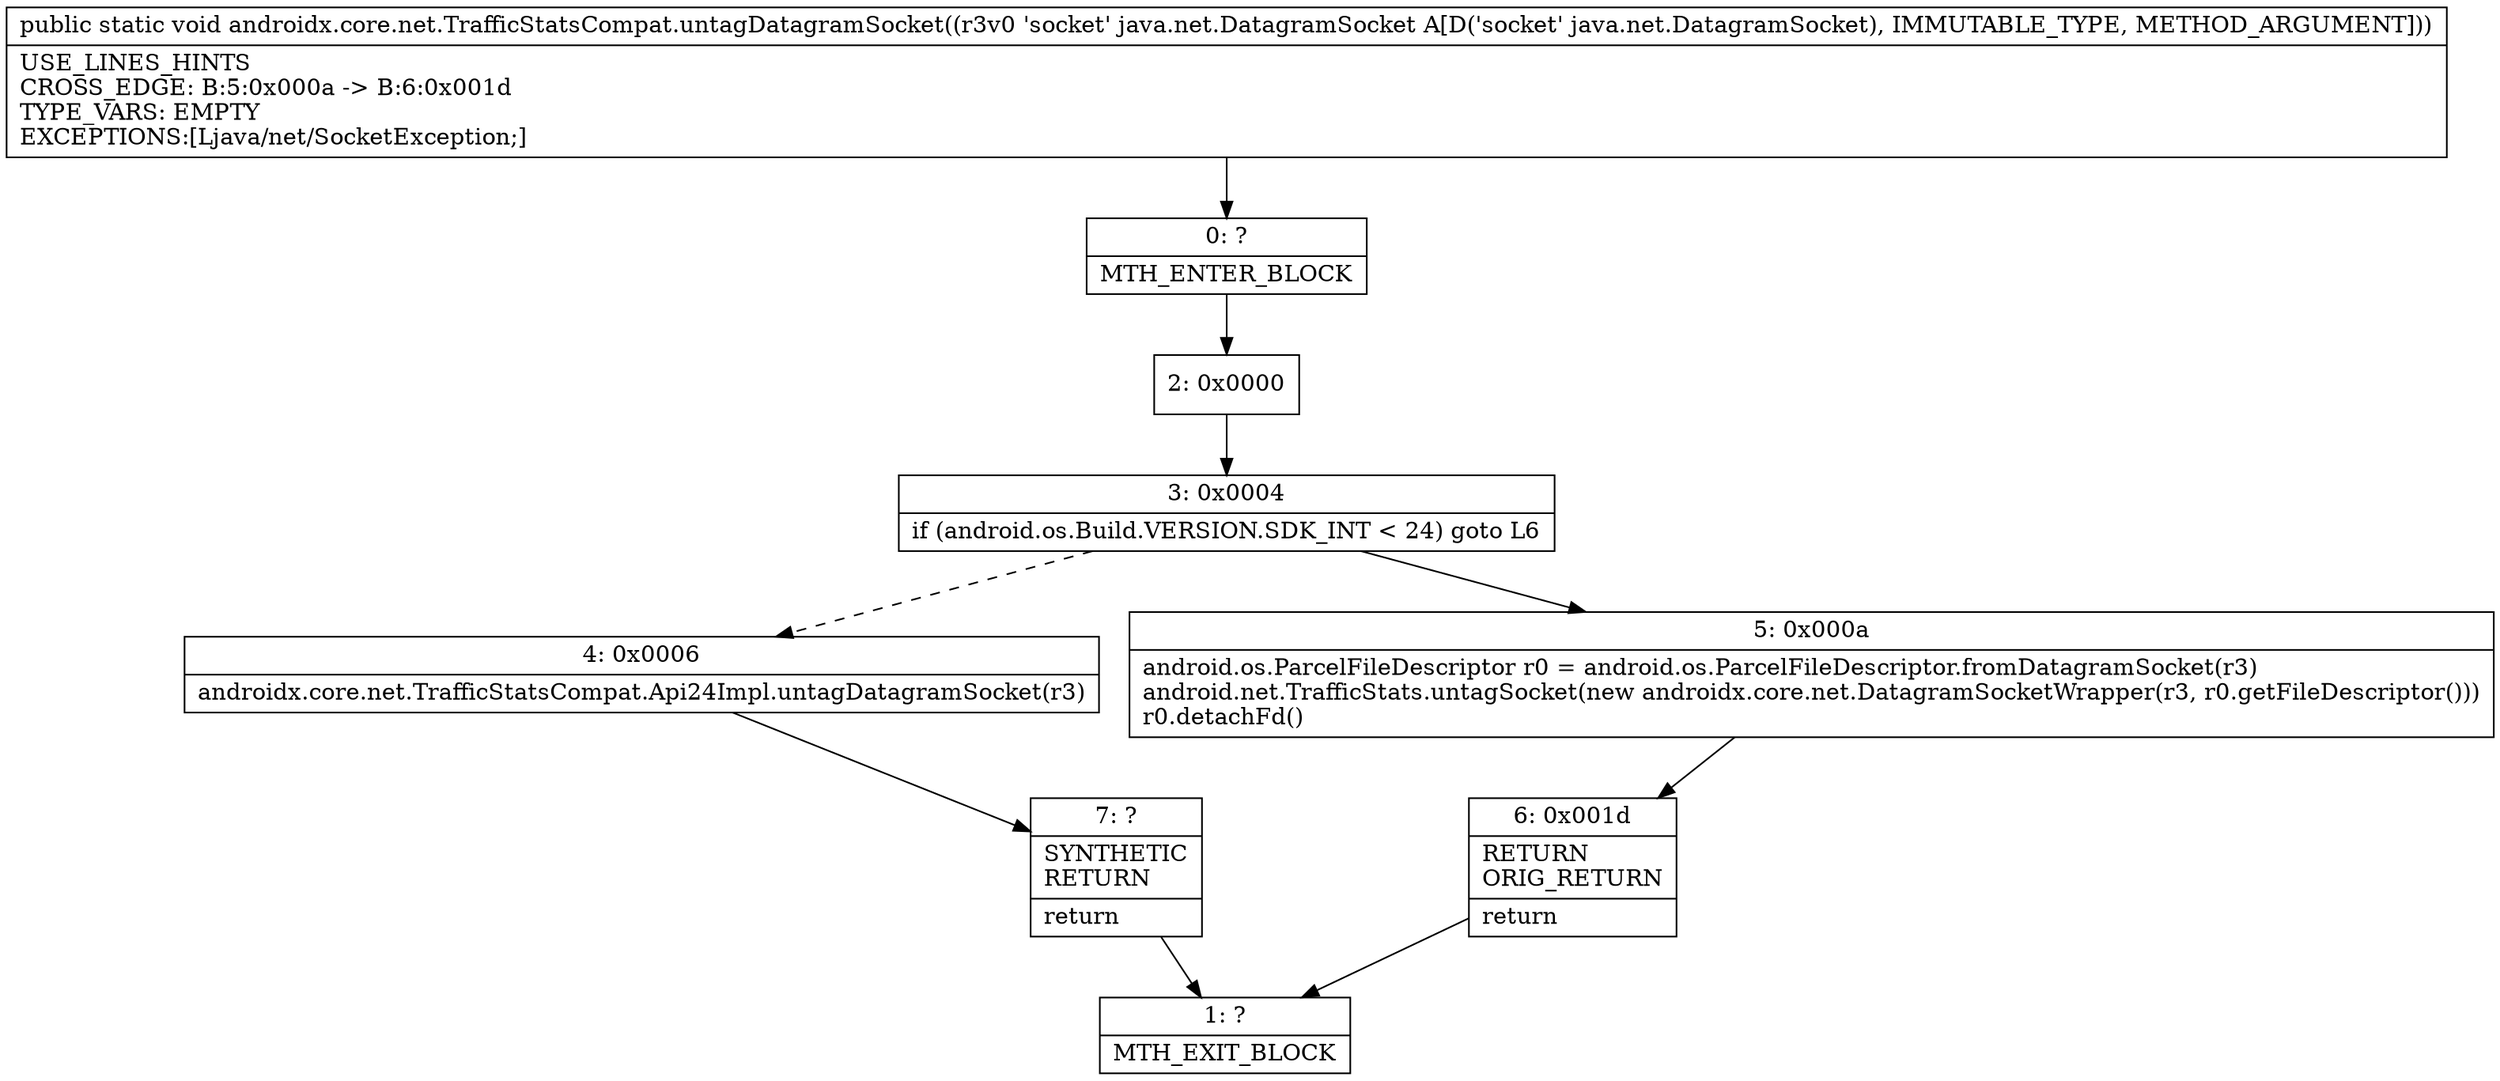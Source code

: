 digraph "CFG forandroidx.core.net.TrafficStatsCompat.untagDatagramSocket(Ljava\/net\/DatagramSocket;)V" {
Node_0 [shape=record,label="{0\:\ ?|MTH_ENTER_BLOCK\l}"];
Node_2 [shape=record,label="{2\:\ 0x0000}"];
Node_3 [shape=record,label="{3\:\ 0x0004|if (android.os.Build.VERSION.SDK_INT \< 24) goto L6\l}"];
Node_4 [shape=record,label="{4\:\ 0x0006|androidx.core.net.TrafficStatsCompat.Api24Impl.untagDatagramSocket(r3)\l}"];
Node_7 [shape=record,label="{7\:\ ?|SYNTHETIC\lRETURN\l|return\l}"];
Node_1 [shape=record,label="{1\:\ ?|MTH_EXIT_BLOCK\l}"];
Node_5 [shape=record,label="{5\:\ 0x000a|android.os.ParcelFileDescriptor r0 = android.os.ParcelFileDescriptor.fromDatagramSocket(r3)\landroid.net.TrafficStats.untagSocket(new androidx.core.net.DatagramSocketWrapper(r3, r0.getFileDescriptor()))\lr0.detachFd()\l}"];
Node_6 [shape=record,label="{6\:\ 0x001d|RETURN\lORIG_RETURN\l|return\l}"];
MethodNode[shape=record,label="{public static void androidx.core.net.TrafficStatsCompat.untagDatagramSocket((r3v0 'socket' java.net.DatagramSocket A[D('socket' java.net.DatagramSocket), IMMUTABLE_TYPE, METHOD_ARGUMENT]))  | USE_LINES_HINTS\lCROSS_EDGE: B:5:0x000a \-\> B:6:0x001d\lTYPE_VARS: EMPTY\lEXCEPTIONS:[Ljava\/net\/SocketException;]\l}"];
MethodNode -> Node_0;Node_0 -> Node_2;
Node_2 -> Node_3;
Node_3 -> Node_4[style=dashed];
Node_3 -> Node_5;
Node_4 -> Node_7;
Node_7 -> Node_1;
Node_5 -> Node_6;
Node_6 -> Node_1;
}

